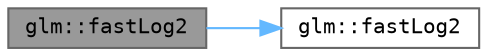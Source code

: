 digraph "glm::fastLog2"
{
 // LATEX_PDF_SIZE
  bgcolor="transparent";
  edge [fontname=Terminal,fontsize=10,labelfontname=Helvetica,labelfontsize=10];
  node [fontname=Terminal,fontsize=10,shape=box,height=0.2,width=0.4];
  rankdir="LR";
  Node1 [label="glm::fastLog2",height=0.2,width=0.4,color="gray40", fillcolor="grey60", style="filled", fontcolor="black",tooltip=" "];
  Node1 -> Node2 [color="steelblue1",style="solid"];
  Node2 [label="glm::fastLog2",height=0.2,width=0.4,color="grey40", fillcolor="white", style="filled",URL="$group__gtx__fast__exponential.html#ga6e98118685f6dc9e05fbb13dd5e5234e",tooltip=" "];
}
